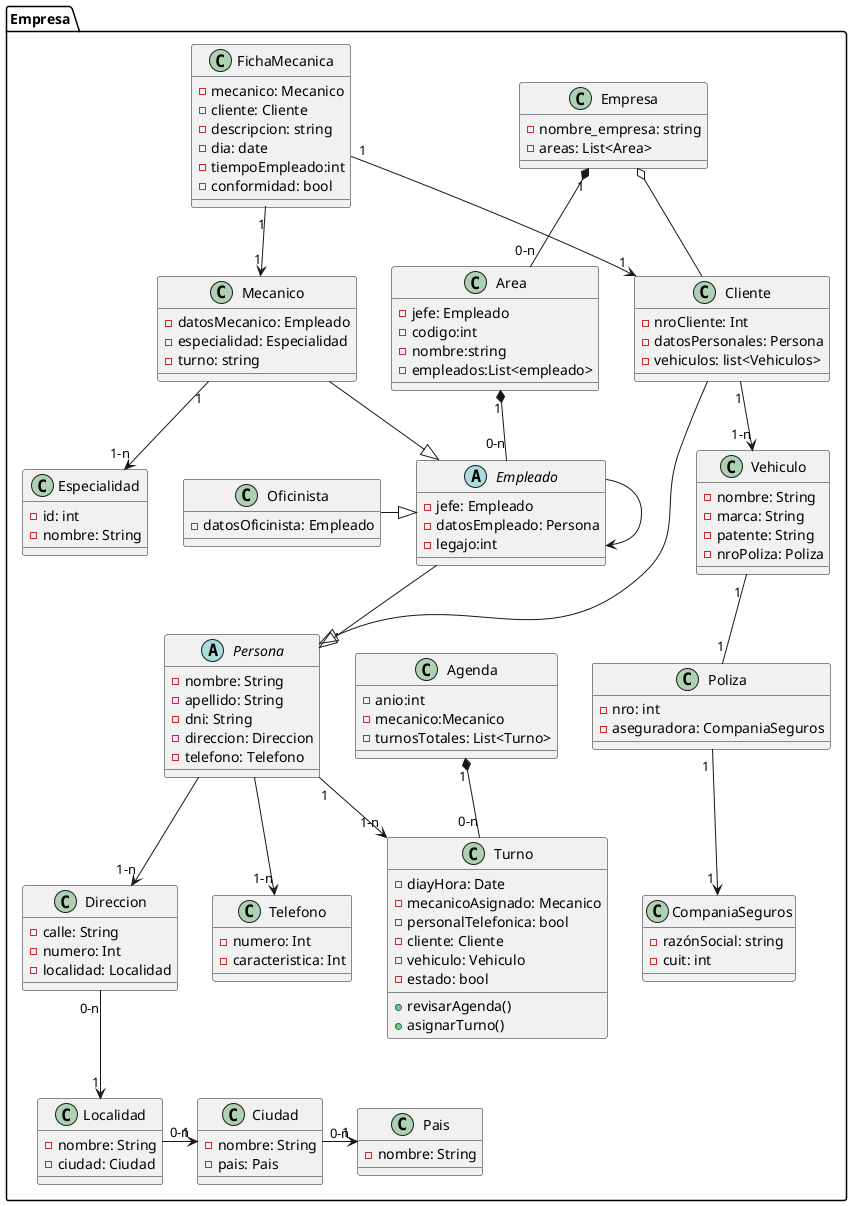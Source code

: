 @startuml Empresa
package Empresa{

    'hide empty methods
    Class Empresa{
        -nombre_empresa: string
        -areas: List<Area>
    }

    Class Area{
        -jefe: Empleado
        -codigo:int
        -nombre:string
        -empleados:List<empleado>
    }

    Abstract Class Persona{
        -nombre: String
        -apellido: String
        -dni: String
        -direccion: Direccion
        -telefono: Telefono
   }

    Abstract Class Empleado{
        -jefe: Empleado
        -datosEmpleado: Persona
        -legajo:int
    }

    Class Vehiculo {
        -nombre: String
        -marca: String
        -patente: String
        -nroPoliza: Poliza
    }
    
    Class Poliza {
        -nro: int
        -aseguradora: CompaniaSeguros
    }

    Class CompaniaSeguros{
        -razónSocial: string
        -cuit: int
    }

    Class Mecanico{
        -datosMecanico: Empleado
        -especialidad: Especialidad
	-turno: string
    }

    Class Oficinista{
        -datosOficinista: Empleado
     } 

    Class Especialidad{
        -id: int
        -nombre: String
    }

    'Hija de Persona
    Class Cliente{
        -nroCliente: Int
        -datosPersonales: Persona
        -vehiculos: list<Vehiculos>
    }

    Class Direccion{
        -calle: String
        -numero: Int
        -localidad: Localidad
    }

    Class Localidad{
        -nombre: String
        -ciudad: Ciudad
    }

    Class Ciudad{
        -nombre: String
        -pais: Pais
    }

    Class Pais{
        -nombre: String
    }

    Class Telefono{
        -numero: Int
        -caracteristica: Int
    }    

    Class Turno{
       -diayHora: Date
       -mecanicoAsignado: Mecanico
       -personalTelefonica: bool
       -cliente: Cliente
       -vehiculo: Vehiculo
       -estado: bool
       + revisarAgenda()
       + asignarTurno()
    }


    Class Agenda{
       '-mes:int
       -anio:int
       -mecanico:Mecanico
       -turnosTotales: List<Turno>
    }


    Class FichaMecanica{
        -mecanico: Mecanico
        -cliente: Cliente
        -descripcion: string
        -dia: date
        -tiempoEmpleado:int
        -conformidad: bool
        
    }
    
    'Relaciones
    
    Empresa "1" *-- "0-n" Area
    Empresa o-- Cliente

    Area "1" *-- "0-n" Empleado

    Persona "1" --> "1-n" Turno
    Persona --> "1-n" Direccion
    Persona --> "1-n" Telefono

    Vehiculo "1 "-- "1" Poliza
    Poliza "1 "-->"1 " CompaniaSeguros
    
    Cliente "1" -->"1-n" Vehiculo
    Cliente --|> Persona
    
    Empleado --> Empleado
    Empleado --|> Persona
    
    Mecanico " 1" --> " 1-n" Especialidad
    Mecanico --|> Empleado
	Oficinista -right-|> Empleado
    
    FichaMecanica "1" --> "1" Mecanico
    FichaMecanica "1" --> "1" Cliente
    
    Agenda "1" *-- "0-n" Turno
    Direccion "0-n" --> "1" Localidad
    Localidad "0-n" -right-> "1" Ciudad
    Ciudad "0-n" -right-> "1" Pais

}
@enduml

